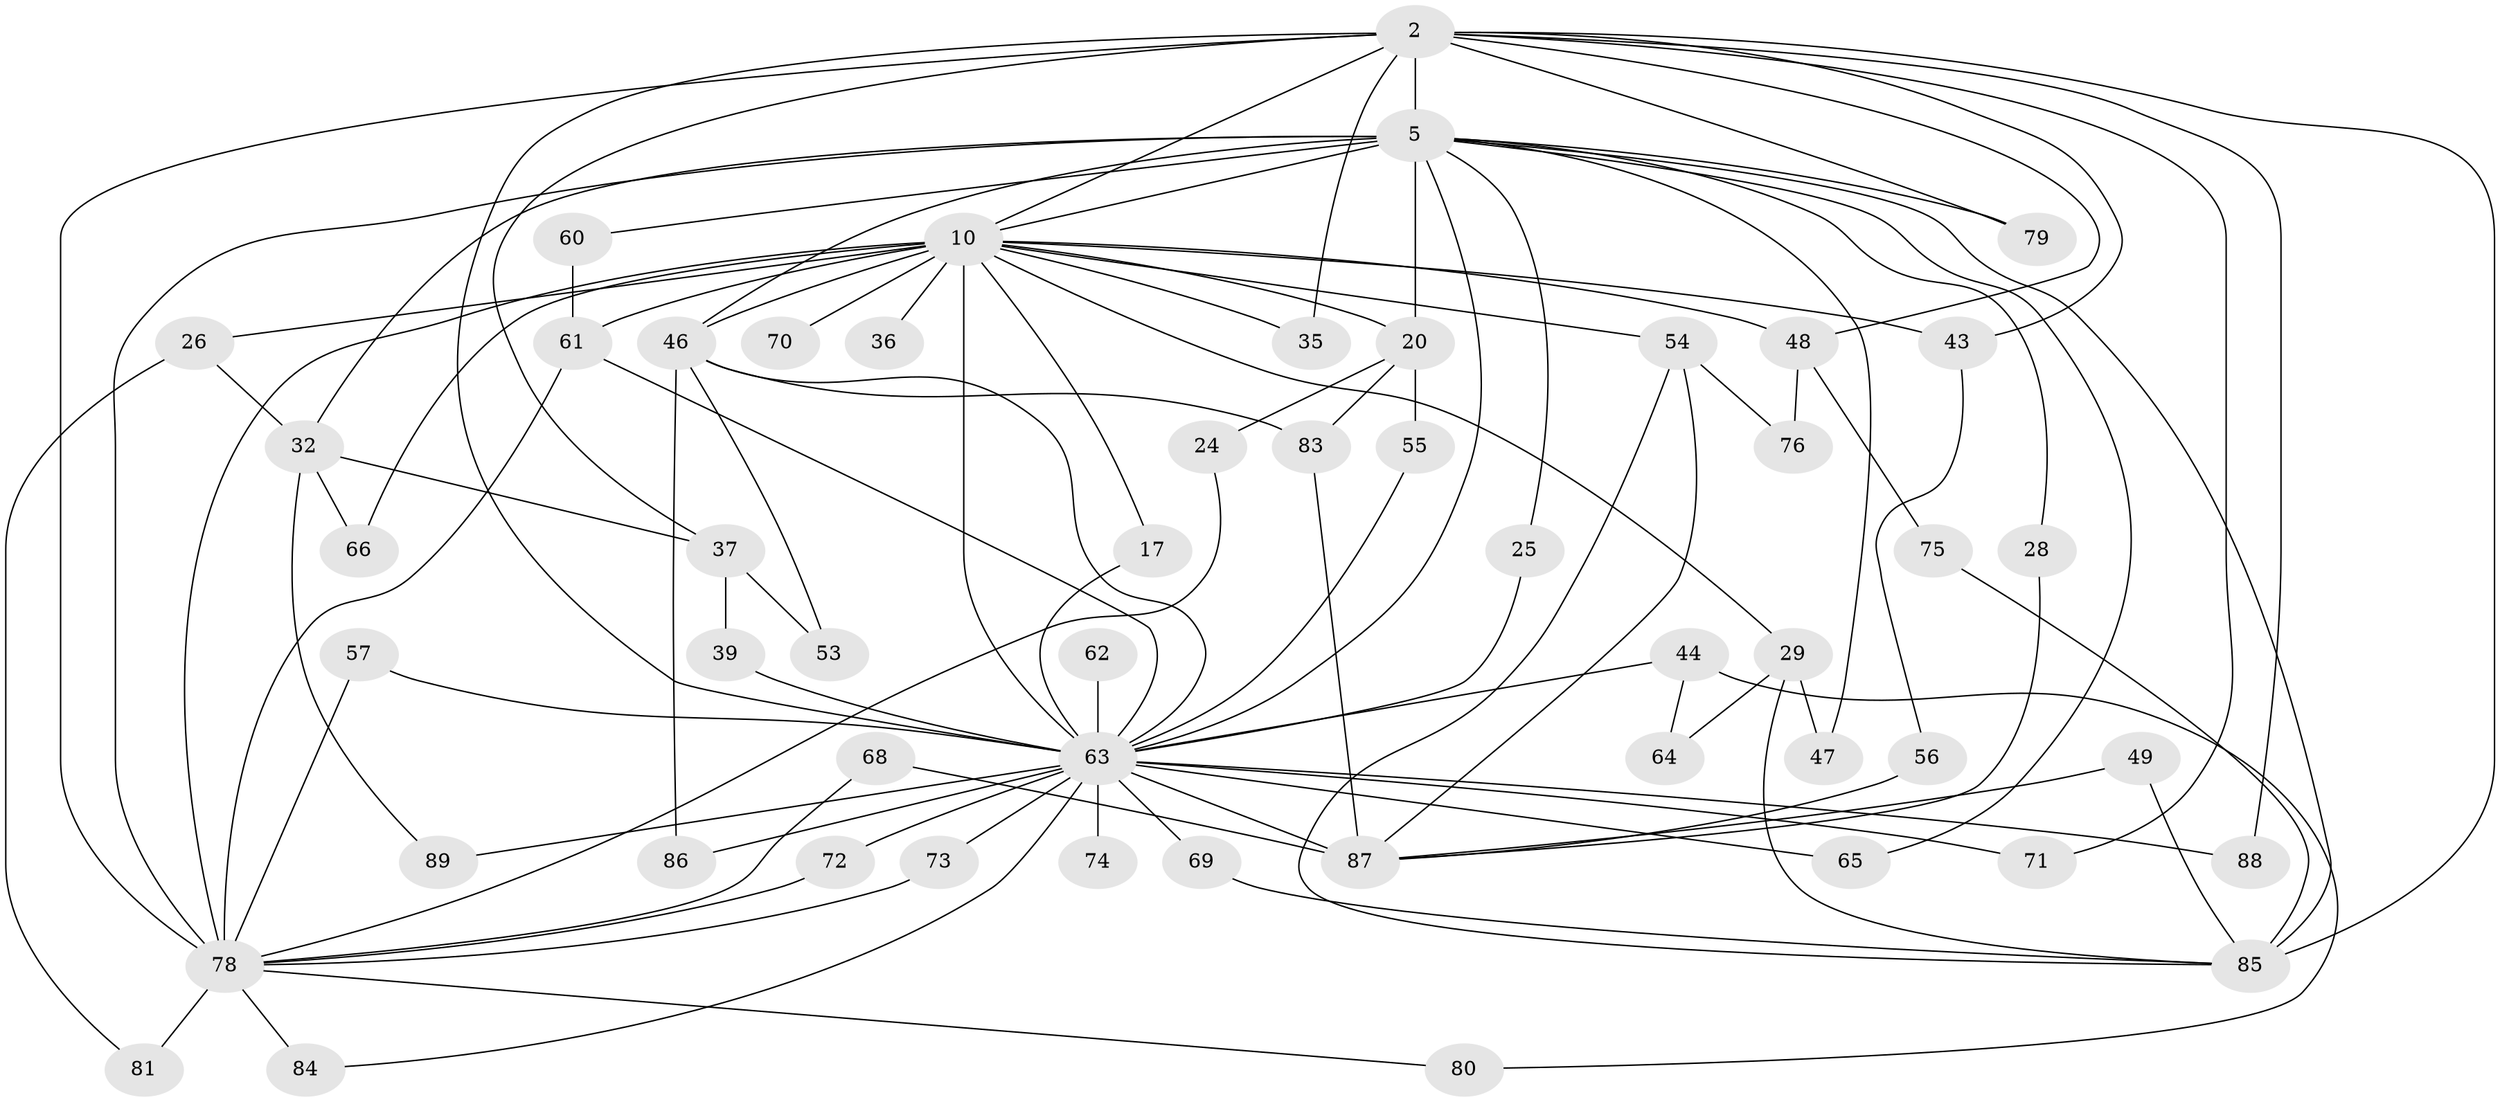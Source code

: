 // original degree distribution, {14: 0.011235955056179775, 21: 0.011235955056179775, 19: 0.02247191011235955, 18: 0.011235955056179775, 20: 0.02247191011235955, 15: 0.011235955056179775, 13: 0.011235955056179775, 16: 0.011235955056179775, 3: 0.1797752808988764, 6: 0.033707865168539325, 9: 0.02247191011235955, 8: 0.011235955056179775, 2: 0.5168539325842697, 4: 0.0898876404494382, 5: 0.033707865168539325}
// Generated by graph-tools (version 1.1) at 2025/49/03/04/25 21:49:34]
// undirected, 53 vertices, 102 edges
graph export_dot {
graph [start="1"]
  node [color=gray90,style=filled];
  2;
  5 [super="+4"];
  10 [super="+6+8"];
  17;
  20;
  24;
  25;
  26;
  28;
  29;
  32 [super="+27"];
  35;
  36;
  37;
  39;
  43 [super="+18"];
  44;
  46 [super="+34+33"];
  47;
  48 [super="+45"];
  49;
  53;
  54 [super="+41"];
  55;
  56;
  57;
  60 [super="+50"];
  61 [super="+31+38"];
  62;
  63 [super="+58+51+7"];
  64;
  65;
  66;
  68;
  69;
  70 [super="+19"];
  71;
  72;
  73;
  74;
  75;
  76;
  78 [super="+52+77+12+30"];
  79;
  80;
  81;
  83 [super="+59"];
  84;
  85 [super="+16"];
  86 [super="+82"];
  87 [super="+13+67"];
  88 [super="+42"];
  89;
  2 -- 5 [weight=2];
  2 -- 10 [weight=3];
  2 -- 35;
  2 -- 37;
  2 -- 43 [weight=2];
  2 -- 48 [weight=2];
  2 -- 71;
  2 -- 79;
  2 -- 88 [weight=2];
  2 -- 85;
  2 -- 78;
  2 -- 63 [weight=4];
  5 -- 10 [weight=6];
  5 -- 20;
  5 -- 32 [weight=2];
  5 -- 46 [weight=3];
  5 -- 47;
  5 -- 65;
  5 -- 79;
  5 -- 85 [weight=2];
  5 -- 25;
  5 -- 28;
  5 -- 63 [weight=10];
  5 -- 60;
  5 -- 78 [weight=4];
  10 -- 26 [weight=2];
  10 -- 70 [weight=3];
  10 -- 17;
  10 -- 20;
  10 -- 36 [weight=2];
  10 -- 61 [weight=2];
  10 -- 43;
  10 -- 48;
  10 -- 66;
  10 -- 35;
  10 -- 29;
  10 -- 46 [weight=2];
  10 -- 54;
  10 -- 78;
  10 -- 63 [weight=14];
  17 -- 63;
  20 -- 24;
  20 -- 55;
  20 -- 83;
  24 -- 78;
  25 -- 63;
  26 -- 81;
  26 -- 32;
  28 -- 87;
  29 -- 47;
  29 -- 64;
  29 -- 85;
  32 -- 66;
  32 -- 37;
  32 -- 89;
  37 -- 39;
  37 -- 53;
  39 -- 63;
  43 -- 56;
  44 -- 64;
  44 -- 80;
  44 -- 63 [weight=2];
  46 -- 53;
  46 -- 83;
  46 -- 63;
  46 -- 86;
  48 -- 75;
  48 -- 76;
  49 -- 87;
  49 -- 85;
  54 -- 76;
  54 -- 85;
  54 -- 87;
  55 -- 63;
  56 -- 87;
  57 -- 78;
  57 -- 63;
  60 -- 61 [weight=2];
  61 -- 78 [weight=2];
  61 -- 63;
  62 -- 63 [weight=2];
  63 -- 65;
  63 -- 69;
  63 -- 71;
  63 -- 72;
  63 -- 73;
  63 -- 74 [weight=2];
  63 -- 86 [weight=2];
  63 -- 87 [weight=7];
  63 -- 88;
  63 -- 89;
  63 -- 84;
  68 -- 87;
  68 -- 78;
  69 -- 85;
  72 -- 78;
  73 -- 78;
  75 -- 85;
  78 -- 80;
  78 -- 81;
  78 -- 84;
  83 -- 87;
}
